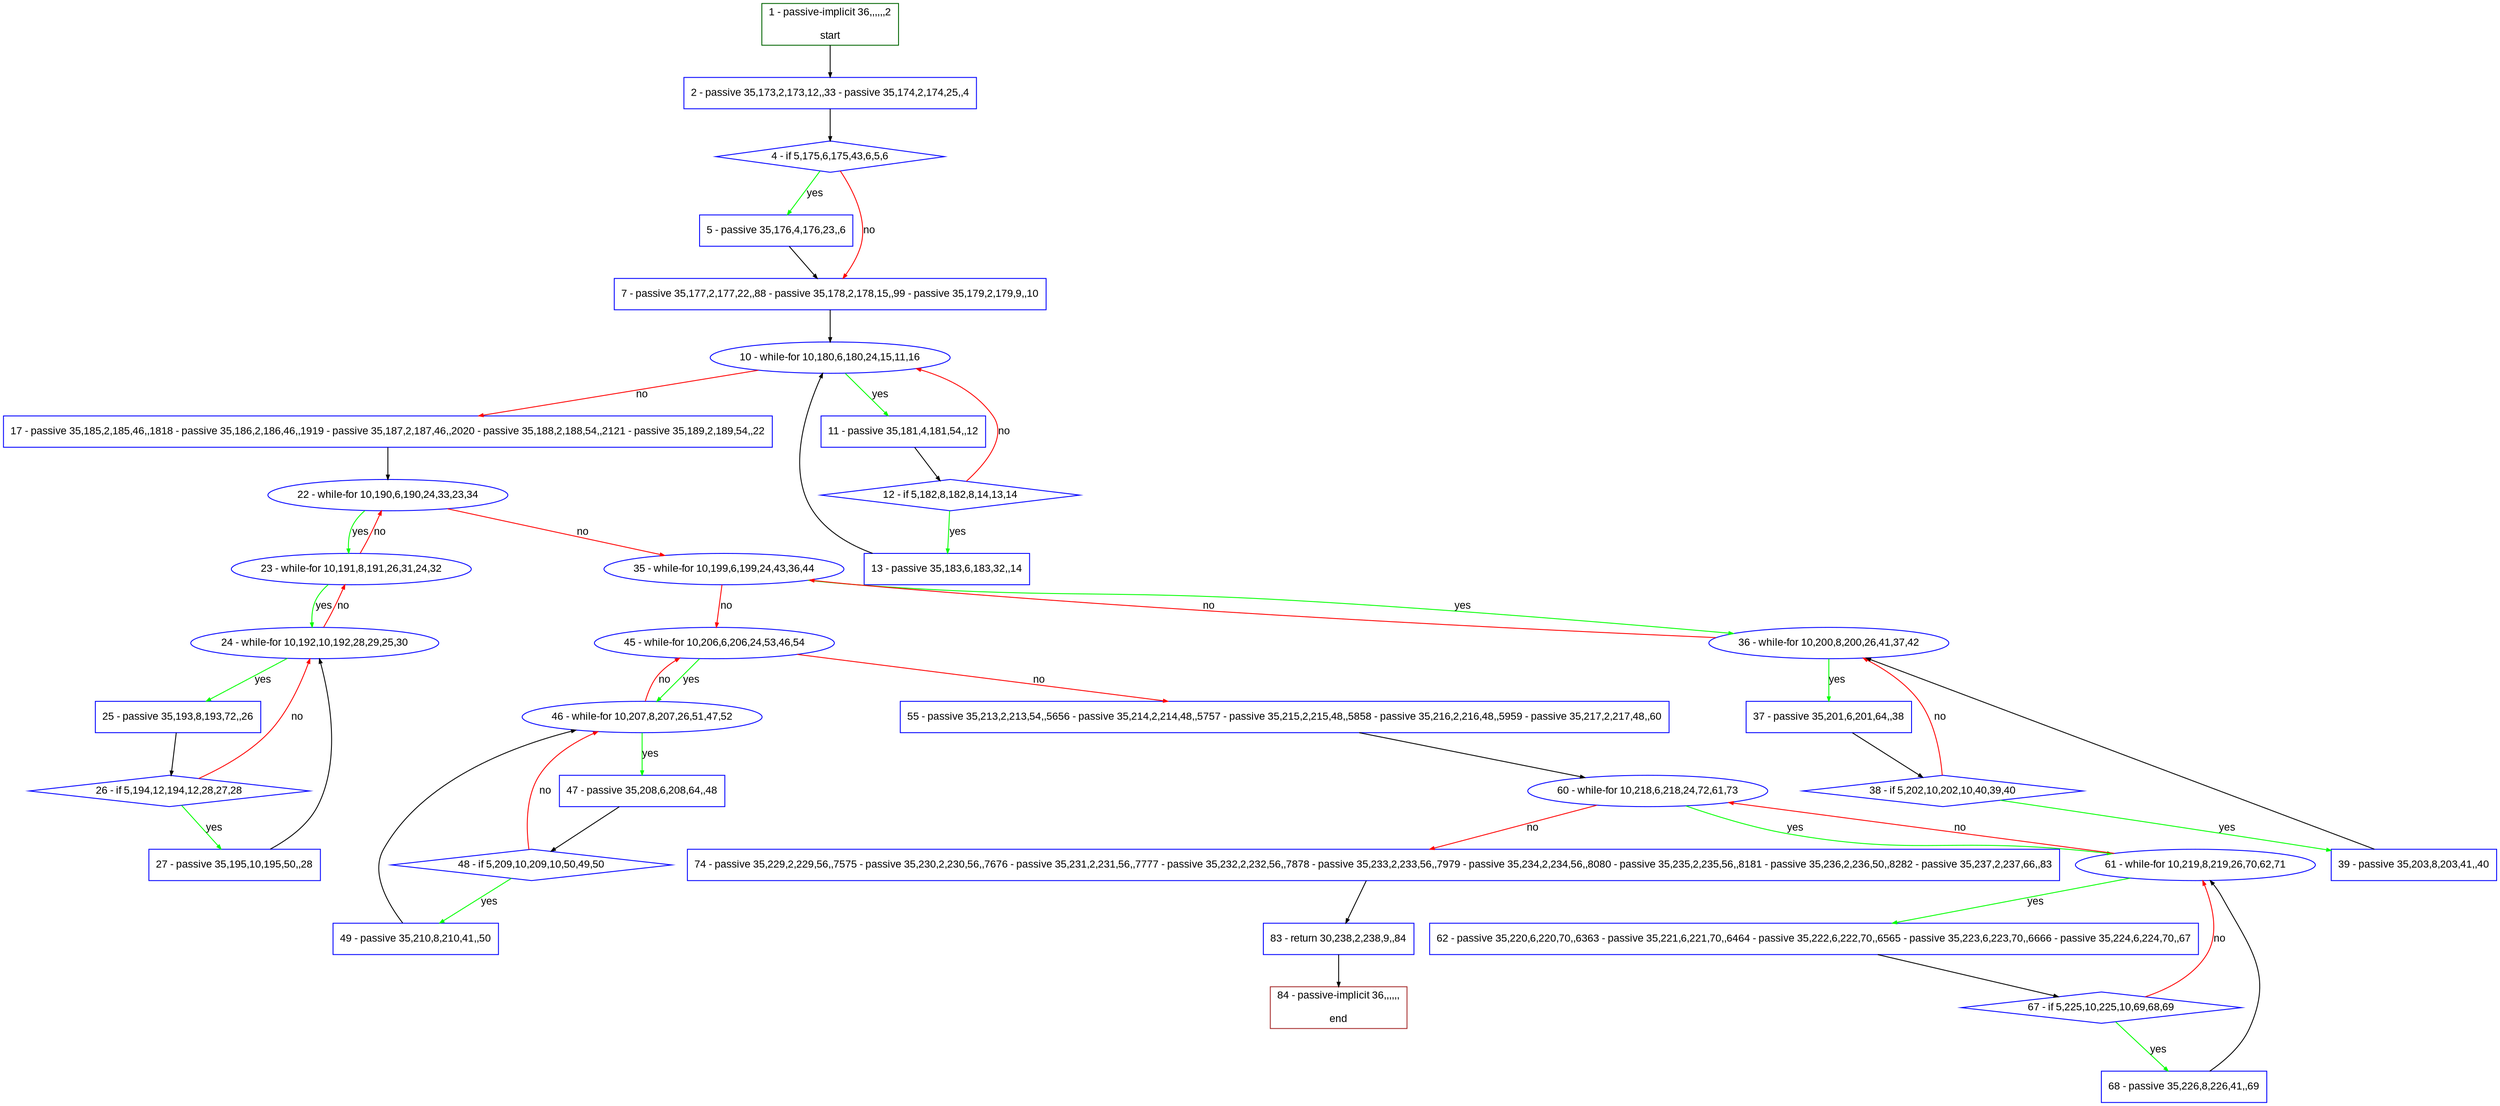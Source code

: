 digraph "" {
  graph [pack="true", label="", fontsize="12", packmode="clust", fontname="Arial", fillcolor="#FFFFCC", bgcolor="white", style="rounded,filled", compound="true"];
  node [node_initialized="no", label="", color="grey", fontsize="12", fillcolor="white", fontname="Arial", style="filled", shape="rectangle", compound="true", fixedsize="false"];
  edge [fontcolor="black", arrowhead="normal", arrowtail="none", arrowsize="0.5", ltail="", label="", color="black", fontsize="12", lhead="", fontname="Arial", dir="forward", compound="true"];
  __N1 [label="2 - passive 35,173,2,173,12,,33 - passive 35,174,2,174,25,,4", color="#0000ff", fillcolor="#ffffff", style="filled", shape="box"];
  __N2 [label="1 - passive-implicit 36,,,,,,2\n\nstart", color="#006400", fillcolor="#ffffff", style="filled", shape="box"];
  __N3 [label="4 - if 5,175,6,175,43,6,5,6", color="#0000ff", fillcolor="#ffffff", style="filled", shape="diamond"];
  __N4 [label="5 - passive 35,176,4,176,23,,6", color="#0000ff", fillcolor="#ffffff", style="filled", shape="box"];
  __N5 [label="7 - passive 35,177,2,177,22,,88 - passive 35,178,2,178,15,,99 - passive 35,179,2,179,9,,10", color="#0000ff", fillcolor="#ffffff", style="filled", shape="box"];
  __N6 [label="10 - while-for 10,180,6,180,24,15,11,16", color="#0000ff", fillcolor="#ffffff", style="filled", shape="oval"];
  __N7 [label="11 - passive 35,181,4,181,54,,12", color="#0000ff", fillcolor="#ffffff", style="filled", shape="box"];
  __N8 [label="17 - passive 35,185,2,185,46,,1818 - passive 35,186,2,186,46,,1919 - passive 35,187,2,187,46,,2020 - passive 35,188,2,188,54,,2121 - passive 35,189,2,189,54,,22", color="#0000ff", fillcolor="#ffffff", style="filled", shape="box"];
  __N9 [label="12 - if 5,182,8,182,8,14,13,14", color="#0000ff", fillcolor="#ffffff", style="filled", shape="diamond"];
  __N10 [label="13 - passive 35,183,6,183,32,,14", color="#0000ff", fillcolor="#ffffff", style="filled", shape="box"];
  __N11 [label="22 - while-for 10,190,6,190,24,33,23,34", color="#0000ff", fillcolor="#ffffff", style="filled", shape="oval"];
  __N12 [label="23 - while-for 10,191,8,191,26,31,24,32", color="#0000ff", fillcolor="#ffffff", style="filled", shape="oval"];
  __N13 [label="35 - while-for 10,199,6,199,24,43,36,44", color="#0000ff", fillcolor="#ffffff", style="filled", shape="oval"];
  __N14 [label="24 - while-for 10,192,10,192,28,29,25,30", color="#0000ff", fillcolor="#ffffff", style="filled", shape="oval"];
  __N15 [label="25 - passive 35,193,8,193,72,,26", color="#0000ff", fillcolor="#ffffff", style="filled", shape="box"];
  __N16 [label="26 - if 5,194,12,194,12,28,27,28", color="#0000ff", fillcolor="#ffffff", style="filled", shape="diamond"];
  __N17 [label="27 - passive 35,195,10,195,50,,28", color="#0000ff", fillcolor="#ffffff", style="filled", shape="box"];
  __N18 [label="36 - while-for 10,200,8,200,26,41,37,42", color="#0000ff", fillcolor="#ffffff", style="filled", shape="oval"];
  __N19 [label="45 - while-for 10,206,6,206,24,53,46,54", color="#0000ff", fillcolor="#ffffff", style="filled", shape="oval"];
  __N20 [label="37 - passive 35,201,6,201,64,,38", color="#0000ff", fillcolor="#ffffff", style="filled", shape="box"];
  __N21 [label="38 - if 5,202,10,202,10,40,39,40", color="#0000ff", fillcolor="#ffffff", style="filled", shape="diamond"];
  __N22 [label="39 - passive 35,203,8,203,41,,40", color="#0000ff", fillcolor="#ffffff", style="filled", shape="box"];
  __N23 [label="46 - while-for 10,207,8,207,26,51,47,52", color="#0000ff", fillcolor="#ffffff", style="filled", shape="oval"];
  __N24 [label="55 - passive 35,213,2,213,54,,5656 - passive 35,214,2,214,48,,5757 - passive 35,215,2,215,48,,5858 - passive 35,216,2,216,48,,5959 - passive 35,217,2,217,48,,60", color="#0000ff", fillcolor="#ffffff", style="filled", shape="box"];
  __N25 [label="47 - passive 35,208,6,208,64,,48", color="#0000ff", fillcolor="#ffffff", style="filled", shape="box"];
  __N26 [label="48 - if 5,209,10,209,10,50,49,50", color="#0000ff", fillcolor="#ffffff", style="filled", shape="diamond"];
  __N27 [label="49 - passive 35,210,8,210,41,,50", color="#0000ff", fillcolor="#ffffff", style="filled", shape="box"];
  __N28 [label="60 - while-for 10,218,6,218,24,72,61,73", color="#0000ff", fillcolor="#ffffff", style="filled", shape="oval"];
  __N29 [label="61 - while-for 10,219,8,219,26,70,62,71", color="#0000ff", fillcolor="#ffffff", style="filled", shape="oval"];
  __N30 [label="74 - passive 35,229,2,229,56,,7575 - passive 35,230,2,230,56,,7676 - passive 35,231,2,231,56,,7777 - passive 35,232,2,232,56,,7878 - passive 35,233,2,233,56,,7979 - passive 35,234,2,234,56,,8080 - passive 35,235,2,235,56,,8181 - passive 35,236,2,236,50,,8282 - passive 35,237,2,237,66,,83", color="#0000ff", fillcolor="#ffffff", style="filled", shape="box"];
  __N31 [label="62 - passive 35,220,6,220,70,,6363 - passive 35,221,6,221,70,,6464 - passive 35,222,6,222,70,,6565 - passive 35,223,6,223,70,,6666 - passive 35,224,6,224,70,,67", color="#0000ff", fillcolor="#ffffff", style="filled", shape="box"];
  __N32 [label="67 - if 5,225,10,225,10,69,68,69", color="#0000ff", fillcolor="#ffffff", style="filled", shape="diamond"];
  __N33 [label="68 - passive 35,226,8,226,41,,69", color="#0000ff", fillcolor="#ffffff", style="filled", shape="box"];
  __N34 [label="83 - return 30,238,2,238,9,,84", color="#0000ff", fillcolor="#ffffff", style="filled", shape="box"];
  __N35 [label="84 - passive-implicit 36,,,,,,\n\nend", color="#a52a2a", fillcolor="#ffffff", style="filled", shape="box"];
  __N2 -> __N1 [arrowhead="normal", arrowtail="none", color="#000000", label="", dir="forward"];
  __N1 -> __N3 [arrowhead="normal", arrowtail="none", color="#000000", label="", dir="forward"];
  __N3 -> __N4 [arrowhead="normal", arrowtail="none", color="#00ff00", label="yes", dir="forward"];
  __N3 -> __N5 [arrowhead="normal", arrowtail="none", color="#ff0000", label="no", dir="forward"];
  __N4 -> __N5 [arrowhead="normal", arrowtail="none", color="#000000", label="", dir="forward"];
  __N5 -> __N6 [arrowhead="normal", arrowtail="none", color="#000000", label="", dir="forward"];
  __N6 -> __N7 [arrowhead="normal", arrowtail="none", color="#00ff00", label="yes", dir="forward"];
  __N6 -> __N8 [arrowhead="normal", arrowtail="none", color="#ff0000", label="no", dir="forward"];
  __N7 -> __N9 [arrowhead="normal", arrowtail="none", color="#000000", label="", dir="forward"];
  __N9 -> __N6 [arrowhead="normal", arrowtail="none", color="#ff0000", label="no", dir="forward"];
  __N9 -> __N10 [arrowhead="normal", arrowtail="none", color="#00ff00", label="yes", dir="forward"];
  __N10 -> __N6 [arrowhead="normal", arrowtail="none", color="#000000", label="", dir="forward"];
  __N8 -> __N11 [arrowhead="normal", arrowtail="none", color="#000000", label="", dir="forward"];
  __N11 -> __N12 [arrowhead="normal", arrowtail="none", color="#00ff00", label="yes", dir="forward"];
  __N12 -> __N11 [arrowhead="normal", arrowtail="none", color="#ff0000", label="no", dir="forward"];
  __N11 -> __N13 [arrowhead="normal", arrowtail="none", color="#ff0000", label="no", dir="forward"];
  __N12 -> __N14 [arrowhead="normal", arrowtail="none", color="#00ff00", label="yes", dir="forward"];
  __N14 -> __N12 [arrowhead="normal", arrowtail="none", color="#ff0000", label="no", dir="forward"];
  __N14 -> __N15 [arrowhead="normal", arrowtail="none", color="#00ff00", label="yes", dir="forward"];
  __N15 -> __N16 [arrowhead="normal", arrowtail="none", color="#000000", label="", dir="forward"];
  __N16 -> __N14 [arrowhead="normal", arrowtail="none", color="#ff0000", label="no", dir="forward"];
  __N16 -> __N17 [arrowhead="normal", arrowtail="none", color="#00ff00", label="yes", dir="forward"];
  __N17 -> __N14 [arrowhead="normal", arrowtail="none", color="#000000", label="", dir="forward"];
  __N13 -> __N18 [arrowhead="normal", arrowtail="none", color="#00ff00", label="yes", dir="forward"];
  __N18 -> __N13 [arrowhead="normal", arrowtail="none", color="#ff0000", label="no", dir="forward"];
  __N13 -> __N19 [arrowhead="normal", arrowtail="none", color="#ff0000", label="no", dir="forward"];
  __N18 -> __N20 [arrowhead="normal", arrowtail="none", color="#00ff00", label="yes", dir="forward"];
  __N20 -> __N21 [arrowhead="normal", arrowtail="none", color="#000000", label="", dir="forward"];
  __N21 -> __N18 [arrowhead="normal", arrowtail="none", color="#ff0000", label="no", dir="forward"];
  __N21 -> __N22 [arrowhead="normal", arrowtail="none", color="#00ff00", label="yes", dir="forward"];
  __N22 -> __N18 [arrowhead="normal", arrowtail="none", color="#000000", label="", dir="forward"];
  __N19 -> __N23 [arrowhead="normal", arrowtail="none", color="#00ff00", label="yes", dir="forward"];
  __N23 -> __N19 [arrowhead="normal", arrowtail="none", color="#ff0000", label="no", dir="forward"];
  __N19 -> __N24 [arrowhead="normal", arrowtail="none", color="#ff0000", label="no", dir="forward"];
  __N23 -> __N25 [arrowhead="normal", arrowtail="none", color="#00ff00", label="yes", dir="forward"];
  __N25 -> __N26 [arrowhead="normal", arrowtail="none", color="#000000", label="", dir="forward"];
  __N26 -> __N23 [arrowhead="normal", arrowtail="none", color="#ff0000", label="no", dir="forward"];
  __N26 -> __N27 [arrowhead="normal", arrowtail="none", color="#00ff00", label="yes", dir="forward"];
  __N27 -> __N23 [arrowhead="normal", arrowtail="none", color="#000000", label="", dir="forward"];
  __N24 -> __N28 [arrowhead="normal", arrowtail="none", color="#000000", label="", dir="forward"];
  __N28 -> __N29 [arrowhead="normal", arrowtail="none", color="#00ff00", label="yes", dir="forward"];
  __N29 -> __N28 [arrowhead="normal", arrowtail="none", color="#ff0000", label="no", dir="forward"];
  __N28 -> __N30 [arrowhead="normal", arrowtail="none", color="#ff0000", label="no", dir="forward"];
  __N29 -> __N31 [arrowhead="normal", arrowtail="none", color="#00ff00", label="yes", dir="forward"];
  __N31 -> __N32 [arrowhead="normal", arrowtail="none", color="#000000", label="", dir="forward"];
  __N32 -> __N29 [arrowhead="normal", arrowtail="none", color="#ff0000", label="no", dir="forward"];
  __N32 -> __N33 [arrowhead="normal", arrowtail="none", color="#00ff00", label="yes", dir="forward"];
  __N33 -> __N29 [arrowhead="normal", arrowtail="none", color="#000000", label="", dir="forward"];
  __N30 -> __N34 [arrowhead="normal", arrowtail="none", color="#000000", label="", dir="forward"];
  __N34 -> __N35 [arrowhead="normal", arrowtail="none", color="#000000", label="", dir="forward"];
}
